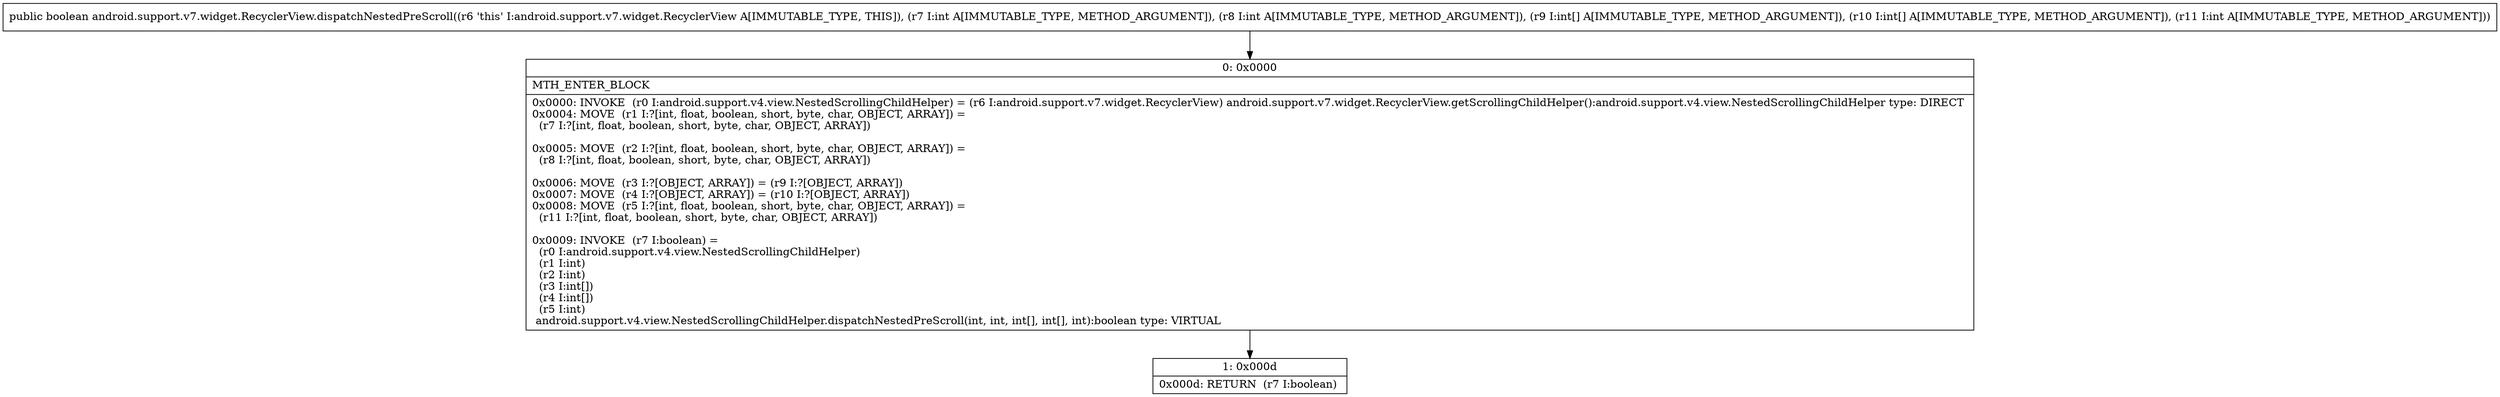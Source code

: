 digraph "CFG forandroid.support.v7.widget.RecyclerView.dispatchNestedPreScroll(II[I[II)Z" {
Node_0 [shape=record,label="{0\:\ 0x0000|MTH_ENTER_BLOCK\l|0x0000: INVOKE  (r0 I:android.support.v4.view.NestedScrollingChildHelper) = (r6 I:android.support.v7.widget.RecyclerView) android.support.v7.widget.RecyclerView.getScrollingChildHelper():android.support.v4.view.NestedScrollingChildHelper type: DIRECT \l0x0004: MOVE  (r1 I:?[int, float, boolean, short, byte, char, OBJECT, ARRAY]) = \l  (r7 I:?[int, float, boolean, short, byte, char, OBJECT, ARRAY])\l \l0x0005: MOVE  (r2 I:?[int, float, boolean, short, byte, char, OBJECT, ARRAY]) = \l  (r8 I:?[int, float, boolean, short, byte, char, OBJECT, ARRAY])\l \l0x0006: MOVE  (r3 I:?[OBJECT, ARRAY]) = (r9 I:?[OBJECT, ARRAY]) \l0x0007: MOVE  (r4 I:?[OBJECT, ARRAY]) = (r10 I:?[OBJECT, ARRAY]) \l0x0008: MOVE  (r5 I:?[int, float, boolean, short, byte, char, OBJECT, ARRAY]) = \l  (r11 I:?[int, float, boolean, short, byte, char, OBJECT, ARRAY])\l \l0x0009: INVOKE  (r7 I:boolean) = \l  (r0 I:android.support.v4.view.NestedScrollingChildHelper)\l  (r1 I:int)\l  (r2 I:int)\l  (r3 I:int[])\l  (r4 I:int[])\l  (r5 I:int)\l android.support.v4.view.NestedScrollingChildHelper.dispatchNestedPreScroll(int, int, int[], int[], int):boolean type: VIRTUAL \l}"];
Node_1 [shape=record,label="{1\:\ 0x000d|0x000d: RETURN  (r7 I:boolean) \l}"];
MethodNode[shape=record,label="{public boolean android.support.v7.widget.RecyclerView.dispatchNestedPreScroll((r6 'this' I:android.support.v7.widget.RecyclerView A[IMMUTABLE_TYPE, THIS]), (r7 I:int A[IMMUTABLE_TYPE, METHOD_ARGUMENT]), (r8 I:int A[IMMUTABLE_TYPE, METHOD_ARGUMENT]), (r9 I:int[] A[IMMUTABLE_TYPE, METHOD_ARGUMENT]), (r10 I:int[] A[IMMUTABLE_TYPE, METHOD_ARGUMENT]), (r11 I:int A[IMMUTABLE_TYPE, METHOD_ARGUMENT])) }"];
MethodNode -> Node_0;
Node_0 -> Node_1;
}

